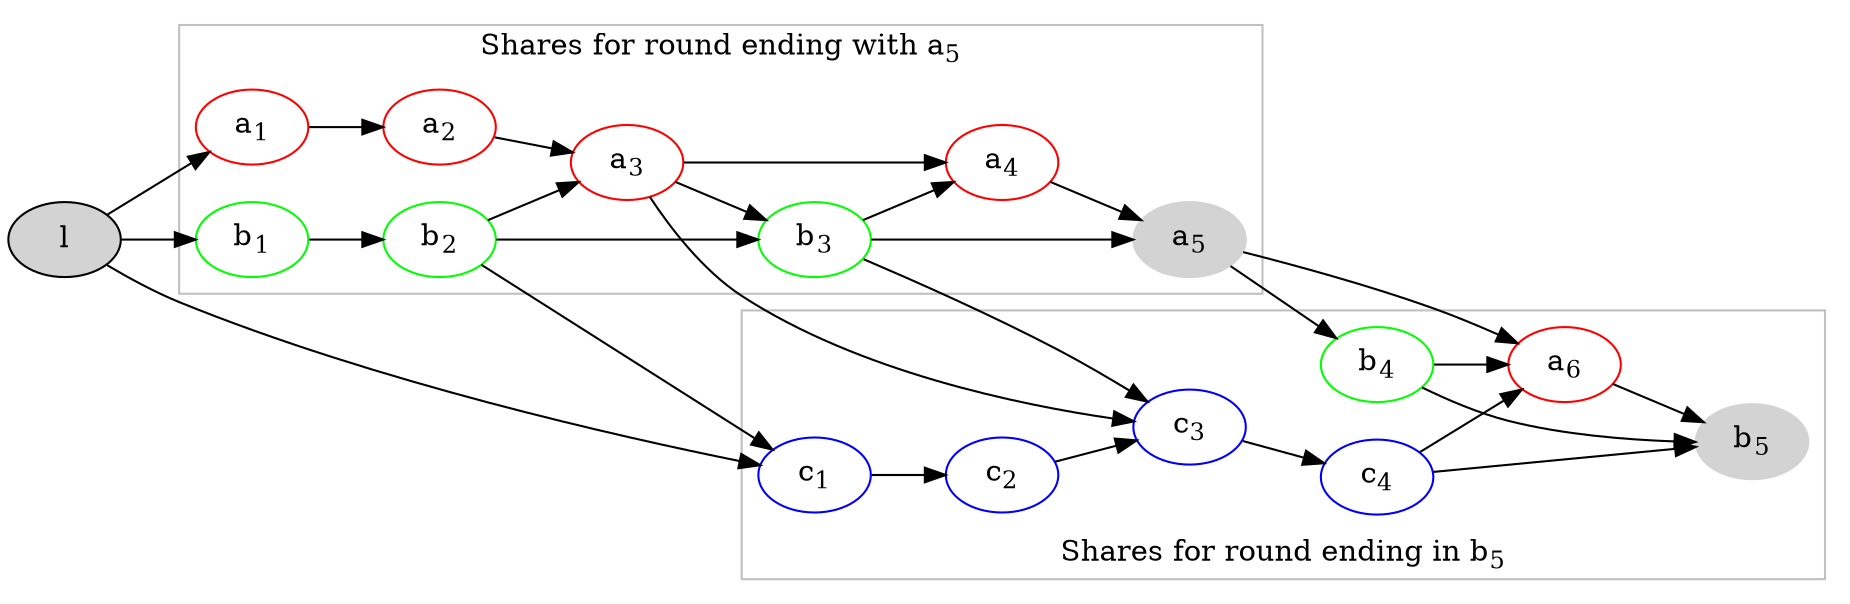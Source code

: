 
digraph G {
    rankdir=LR
    layout=dot
    a1 [label=<a<sub>1</sub>>, color=red]
    a2 [label=<a<sub>2</sub>>, color=red]
    a3 [label=<a<sub>3</sub>>, color=red]
    a4 [label=<a<sub>4</sub>>, color=red]
    a5 [style=filled, label=<a<sub>5</sub>>, color=lightgrey]
    a6 [label=<a<sub>6</sub>>, color=red]

    b1 [label=<b<sub>1</sub>>, color=green]
    b2 [label=<b<sub>2</sub>>, color=green]
    b3 [label=<b<sub>3</sub>>, color=green]
    b4 [label=<b<sub>4</sub>>, color=green]
    b5 [style=filled, label=<b<sub>5</sub>>, color=lightgrey]

    c1 [label=<c<sub>1</sub>>, color=blue]
    c2 [label=<c<sub>2</sub>>, color=blue]
    c3 [label=<c<sub>3</sub>>, color=blue]
    c4 [label=<c<sub>4</sub>>, color=blue]

    l [style=filled]

    l -> a1
    l -> b1
    l -> c1

    subgraph cluster_1 {
        a1 -> a2 -> a3 -> a4 -> a5
        a3 -> b3
        b1 -> b2 -> b3 -> a5
        color=grey
        label=<Shares for round ending with a<sub>5</sub>>
    }


    c4 -> b5
    c4 -> a6
    a3 -> c3
    b2 -> a3
    b2 -> c1
    b3 -> a4
    b3 -> c3

    subgraph cluster_2 {
        color=grey
        label=<Shares for round ending in b<sub>5</sub>>
        labelloc="b"
        c1 -> c2 -> c3 -> c4
        a5 -> b4
        a5 -> a6
        a6 -> b5
        b4 -> b5
        b4 -> a6
    }
}
